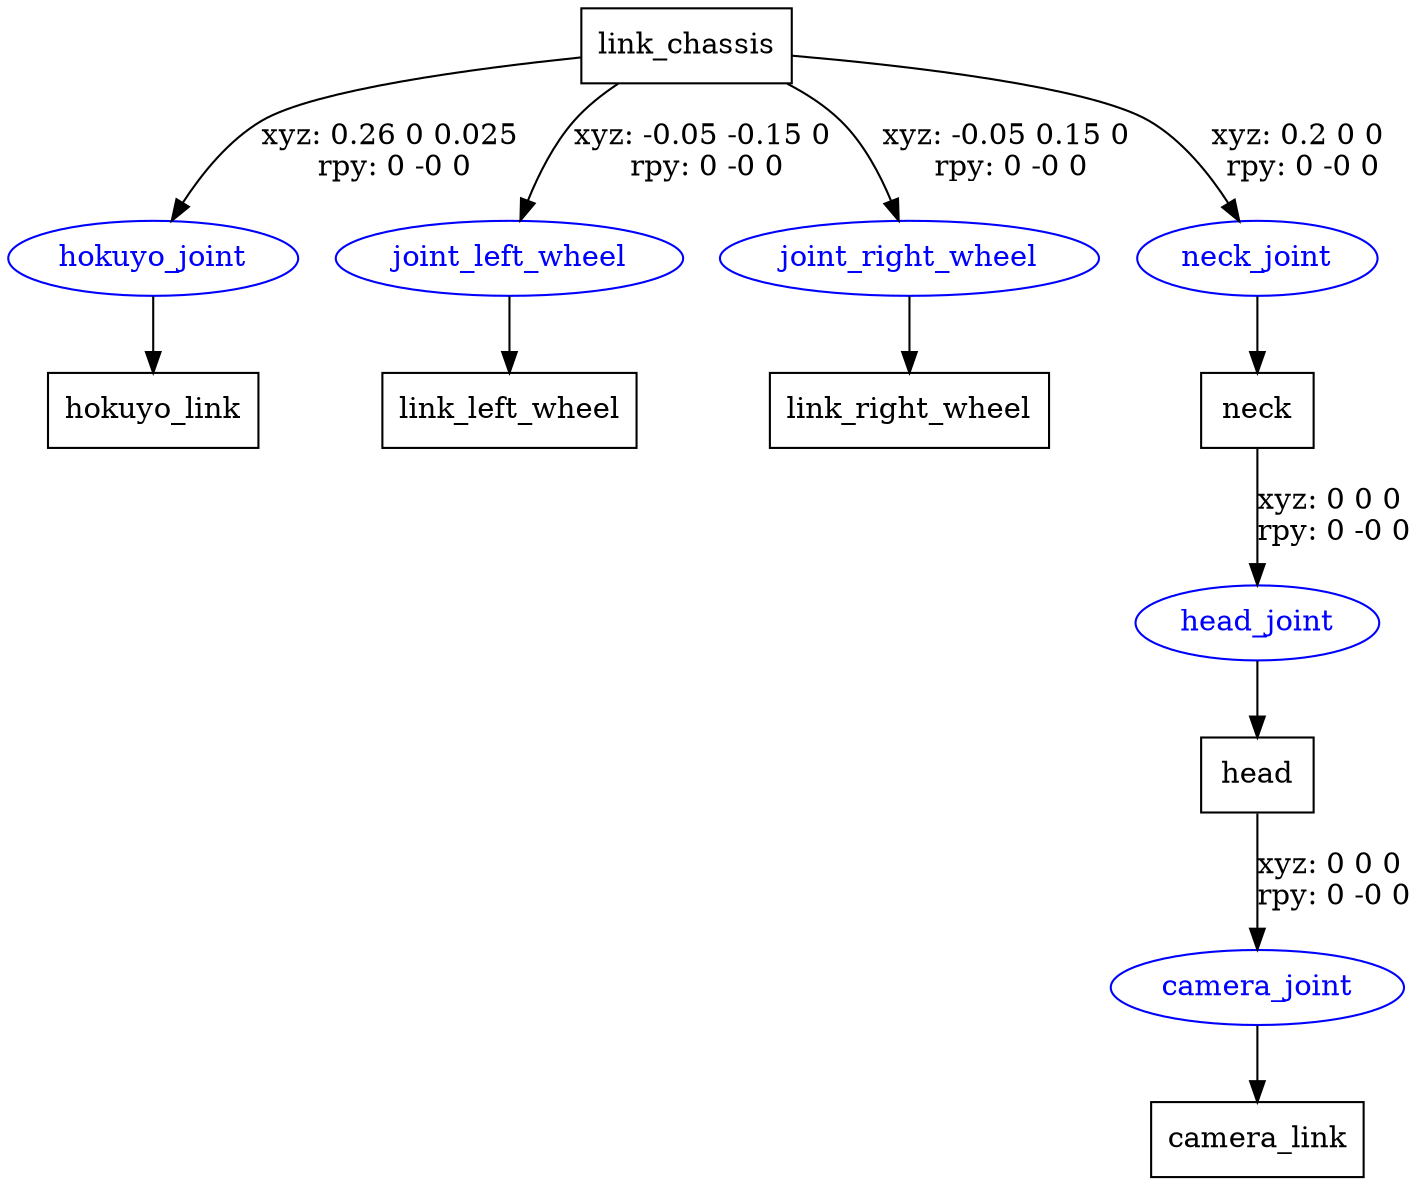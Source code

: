 digraph G {
node [shape=box];
"link_chassis" [label="link_chassis"];
"hokuyo_link" [label="hokuyo_link"];
"link_left_wheel" [label="link_left_wheel"];
"link_right_wheel" [label="link_right_wheel"];
"neck" [label="neck"];
"head" [label="head"];
"camera_link" [label="camera_link"];
node [shape=ellipse, color=blue, fontcolor=blue];
"link_chassis" -> "hokuyo_joint" [label="xyz: 0.26 0 0.025 \nrpy: 0 -0 0"]
"hokuyo_joint" -> "hokuyo_link"
"link_chassis" -> "joint_left_wheel" [label="xyz: -0.05 -0.15 0 \nrpy: 0 -0 0"]
"joint_left_wheel" -> "link_left_wheel"
"link_chassis" -> "joint_right_wheel" [label="xyz: -0.05 0.15 0 \nrpy: 0 -0 0"]
"joint_right_wheel" -> "link_right_wheel"
"link_chassis" -> "neck_joint" [label="xyz: 0.2 0 0 \nrpy: 0 -0 0"]
"neck_joint" -> "neck"
"neck" -> "head_joint" [label="xyz: 0 0 0 \nrpy: 0 -0 0"]
"head_joint" -> "head"
"head" -> "camera_joint" [label="xyz: 0 0 0 \nrpy: 0 -0 0"]
"camera_joint" -> "camera_link"
}
